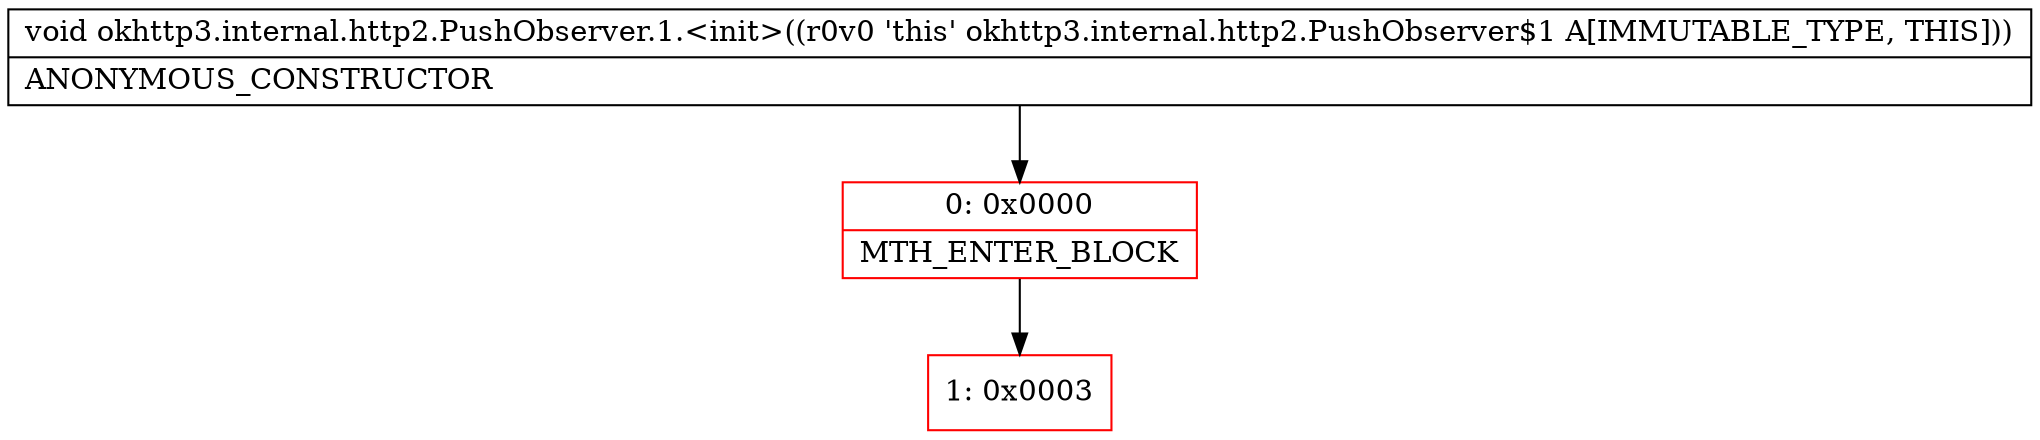 digraph "CFG forokhttp3.internal.http2.PushObserver.1.\<init\>()V" {
subgraph cluster_Region_537255855 {
label = "R(0)";
node [shape=record,color=blue];
}
Node_0 [shape=record,color=red,label="{0\:\ 0x0000|MTH_ENTER_BLOCK\l}"];
Node_1 [shape=record,color=red,label="{1\:\ 0x0003}"];
MethodNode[shape=record,label="{void okhttp3.internal.http2.PushObserver.1.\<init\>((r0v0 'this' okhttp3.internal.http2.PushObserver$1 A[IMMUTABLE_TYPE, THIS]))  | ANONYMOUS_CONSTRUCTOR\l}"];
MethodNode -> Node_0;
Node_0 -> Node_1;
}

